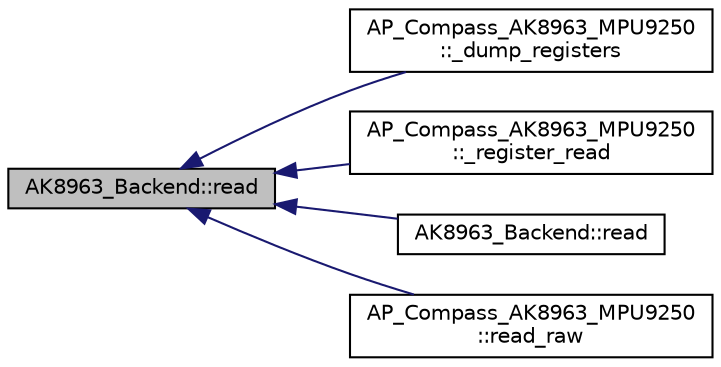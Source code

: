 digraph "AK8963_Backend::read"
{
 // INTERACTIVE_SVG=YES
  edge [fontname="Helvetica",fontsize="10",labelfontname="Helvetica",labelfontsize="10"];
  node [fontname="Helvetica",fontsize="10",shape=record];
  rankdir="LR";
  Node1 [label="AK8963_Backend::read",height=0.2,width=0.4,color="black", fillcolor="grey75", style="filled" fontcolor="black"];
  Node1 -> Node2 [dir="back",color="midnightblue",fontsize="10",style="solid",fontname="Helvetica"];
  Node2 [label="AP_Compass_AK8963_MPU9250\l::_dump_registers",height=0.2,width=0.4,color="black", fillcolor="white", style="filled",URL="$classAP__Compass__AK8963__MPU9250.html#a16ced00592c72795a3c9ba354996995d"];
  Node1 -> Node3 [dir="back",color="midnightblue",fontsize="10",style="solid",fontname="Helvetica"];
  Node3 [label="AP_Compass_AK8963_MPU9250\l::_register_read",height=0.2,width=0.4,color="black", fillcolor="white", style="filled",URL="$classAP__Compass__AK8963__MPU9250.html#acf2df60e45b6ff05310c1cf8b535630b"];
  Node1 -> Node4 [dir="back",color="midnightblue",fontsize="10",style="solid",fontname="Helvetica"];
  Node4 [label="AK8963_Backend::read",height=0.2,width=0.4,color="black", fillcolor="white", style="filled",URL="$classAK8963__Backend.html#a5d9ae70788475cb76dd461a4fc4f81ea"];
  Node1 -> Node5 [dir="back",color="midnightblue",fontsize="10",style="solid",fontname="Helvetica"];
  Node5 [label="AP_Compass_AK8963_MPU9250\l::read_raw",height=0.2,width=0.4,color="black", fillcolor="white", style="filled",URL="$classAP__Compass__AK8963__MPU9250.html#a1e96230890a9e7aac76758584bd01db0"];
}
